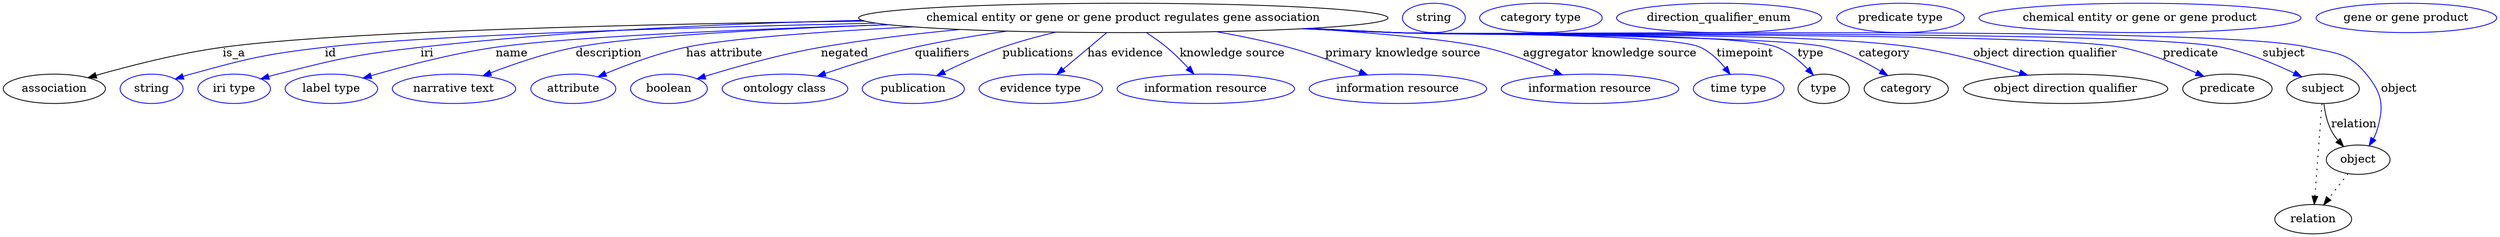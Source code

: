 digraph {
	graph [bb="0,0,3046.9,283"];
	node [label="\N"];
	"chemical entity or gene or gene product regulates gene association"	[height=0.5,
		label="chemical entity or gene or gene product regulates gene association",
		pos="1368.4,265",
		width=8.9909];
	association	[height=0.5,
		pos="62.394,178",
		width=1.7332];
	"chemical entity or gene or gene product regulates gene association" -> association	[label=is_a,
		lp="282.39,221.5",
		pos="e,103.35,191.59 1052.1,261.17 781.74,257.42 414,248.77 268.39,229 214.66,221.7 154.53,206.24 113.18,194.43"];
	id	[color=blue,
		height=0.5,
		label=string,
		pos="181.39,178",
		width=1.0652];
	"chemical entity or gene or gene product regulates gene association" -> id	[color=blue,
		label=id,
		lp="400.39,221.5",
		pos="e,210.37,190.01 1066.4,258.52 829.23,253.22 518.87,243.78 393.39,229 319.55,220.3 301.06,215.79 229.39,196 226.28,195.14 223.08,\
194.18 219.89,193.17",
		style=solid];
	iri	[color=blue,
		height=0.5,
		label="iri type",
		pos="282.39,178",
		width=1.2277];
	"chemical entity or gene or gene product regulates gene association" -> iri	[color=blue,
		label=iri,
		lp="518.39,221.5",
		pos="e,315.01,190.16 1049,262.01 887.15,258.2 687.86,249.24 510.39,229 431.76,220.03 412.11,215.46 335.39,196 331.97,195.13 328.43,194.16 \
324.9,193.14",
		style=solid];
	name	[color=blue,
		height=0.5,
		label="label type",
		pos="401.39,178",
		width=1.5707];
	"chemical entity or gene or gene product regulates gene association" -> name	[color=blue,
		label=name,
		lp="622.39,221.5",
		pos="e,440.22,191.14 1081.3,256.66 903.36,250.98 692.16,241.9 602.39,229 549.57,221.41 490.43,205.81 450.06,194.05",
		style=solid];
	description	[color=blue,
		height=0.5,
		label="narrative text",
		pos="551.39,178",
		width=2.0943];
	"chemical entity or gene or gene product regulates gene association" -> description	[color=blue,
		label=description,
		lp="739.89,221.5",
		pos="e,586.84,194.04 1080.9,256.71 933.9,251.43 771.22,242.74 699.39,229 663.85,222.2 625.16,208.91 596.25,197.74",
		style=solid];
	"has attribute"	[color=blue,
		height=0.5,
		label=attribute,
		pos="696.39,178",
		width=1.4443];
	"chemical entity or gene or gene product regulates gene association" -> "has attribute"	[color=blue,
		label="has attribute",
		lp="881.39,221.5",
		pos="e,726.64,192.77 1112,254 1002.2,248.31 887.25,240.07 834.39,229 800.3,221.86 763.26,208.08 736.15,196.8",
		style=solid];
	negated	[color=blue,
		height=0.5,
		label=boolean,
		pos="813.39,178",
		width=1.2999];
	"chemical entity or gene or gene product regulates gene association" -> negated	[color=blue,
		label=negated,
		lp="1027.4,221.5",
		pos="e,847.74,190.34 1168.9,250.81 1113.5,245.61 1053.4,238.52 998.39,229 949.55,220.54 894.9,204.99 857.74,193.47",
		style=solid];
	qualifiers	[color=blue,
		height=0.5,
		label="ontology class",
		pos="954.39,178",
		width=2.1304];
	"chemical entity or gene or gene product regulates gene association" -> qualifiers	[color=blue,
		label=qualifiers,
		lp="1146.9,221.5",
		pos="e,994.07,193.53 1226.3,248.81 1189.4,243.68 1149.7,237.14 1113.4,229 1076.1,220.63 1034.9,207.57 1003.8,196.9",
		style=solid];
	publications	[color=blue,
		height=0.5,
		label=publication,
		pos="1111.4,178",
		width=1.7332];
	"chemical entity or gene or gene product regulates gene association" -> publications	[color=blue,
		label=publications,
		lp="1264.4,221.5",
		pos="e,1140.4,194.2 1285.8,247.51 1264.2,242.38 1241.2,236.17 1220.4,229 1196.1,220.66 1170,208.78 1149.4,198.69",
		style=solid];
	"has evidence"	[color=blue,
		height=0.5,
		label="evidence type",
		pos="1267.4,178",
		width=2.0943];
	"chemical entity or gene or gene product regulates gene association" -> "has evidence"	[color=blue,
		label="has evidence",
		lp="1370.9,221.5",
		pos="e,1287.1,195.6 1348,246.8 1332.7,233.96 1311.7,216.27 1294.9,202.19",
		style=solid];
	"knowledge source"	[color=blue,
		height=0.5,
		label="information resource",
		pos="1469.4,178",
		width=3.015];
	"chemical entity or gene or gene product regulates gene association" -> "knowledge source"	[color=blue,
		label="knowledge source",
		lp="1501.9,221.5",
		pos="e,1454.7,196.14 1396.7,246.95 1405,241.56 1413.8,235.35 1421.4,229 1430.6,221.33 1439.9,212.07 1447.8,203.61",
		style=solid];
	"primary knowledge source"	[color=blue,
		height=0.5,
		label="information resource",
		pos="1704.4,178",
		width=3.015];
	"chemical entity or gene or gene product regulates gene association" -> "primary knowledge source"	[color=blue,
		label="primary knowledge source",
		lp="1710.4,221.5",
		pos="e,1667.2,195.02 1481.9,248.13 1511,243.03 1542.1,236.67 1570.4,229 1600,220.97 1632.3,209.03 1657.8,198.83",
		style=solid];
	"aggregator knowledge source"	[color=blue,
		height=0.5,
		label="information resource",
		pos="1939.4,178",
		width=3.015];
	"chemical entity or gene or gene product regulates gene association" -> "aggregator knowledge source"	[color=blue,
		label="aggregator knowledge source",
		lp="1963.9,221.5",
		pos="e,1905.5,195.15 1593.4,252.06 1680,246.21 1768,238.4 1809.4,229 1839.2,222.24 1871.2,209.99 1896,199.31",
		style=solid];
	timepoint	[color=blue,
		height=0.5,
		label="time type",
		pos="2121.4,178",
		width=1.5346];
	"chemical entity or gene or gene product regulates gene association" -> timepoint	[color=blue,
		label=timepoint,
		lp="2129.4,221.5",
		pos="e,2110.9,195.7 1597.2,252.23 1632.1,250.46 1667.7,248.67 1701.4,247 1742.8,244.94 2036.7,246.38 2074.4,229 2086.4,223.46 2096.8,\
213.34 2104.8,203.64",
		style=solid];
	type	[height=0.5,
		pos="2225.4,178",
		width=0.86659];
	"chemical entity or gene or gene product regulates gene association" -> type	[color=blue,
		label=type,
		lp="2209.4,221.5",
		pos="e,2212.8,194.82 1594.5,252.07 1630.3,250.3 1666.8,248.55 1701.4,247 1753.3,244.68 2120.2,248.23 2168.4,229 2182.6,223.33 2195.7,\
212.49 2205.7,202.34",
		style=solid];
	category	[height=0.5,
		pos="2326.4,178",
		width=1.4263];
	"chemical entity or gene or gene product regulates gene association" -> category	[color=blue,
		label=category,
		lp="2299.9,221.5",
		pos="e,2303.7,194.41 1593.2,252.01 1629.4,250.22 1666.4,248.49 1701.4,247 1760,244.5 2172.6,243.81 2229.4,229 2252.6,222.95 2276.6,210.65 \
2294.9,199.77",
		style=solid];
	"object direction qualifier"	[height=0.5,
		pos="2520.4,178",
		width=3.4664];
	"chemical entity or gene or gene product regulates gene association" -> "object direction qualifier"	[color=blue,
		label="object direction qualifier",
		lp="2496.4,221.5",
		pos="e,2473.9,194.84 1591.4,251.92 1628.1,250.13 1665.8,248.41 1701.4,247 1842.2,241.41 2196,249.53 2335.4,229 2379.3,222.53 2427.7,209.22 \
2464,197.96",
		style=solid];
	predicate	[height=0.5,
		pos="2717.4,178",
		width=1.5165];
	"chemical entity or gene or gene product regulates gene association" -> predicate	[color=blue,
		label=predicate,
		lp="2673.4,221.5",
		pos="e,2688.6,193.55 1588.7,251.8 1626.3,249.99 1664.9,248.3 1701.4,247 1799.9,243.49 2491.7,248.1 2588.4,229 2620.2,222.73 2654.2,209.2 \
2679.4,197.8",
		style=solid];
	subject	[height=0.5,
		pos="2834.4,178",
		width=1.2277];
	"chemical entity or gene or gene product regulates gene association" -> subject	[color=blue,
		label=subject,
		lp="2786.4,221.5",
		pos="e,2808.4,192.86 1587.8,251.76 1625.7,249.95 1664.7,248.26 1701.4,247 1813.6,243.14 2601.4,251.51 2711.4,229 2742.3,222.67 2775.3,\
208.82 2799.3,197.3",
		style=solid];
	object	[height=0.5,
		pos="2877.4,91",
		width=1.0832];
	"chemical entity or gene or gene product regulates gene association" -> object	[color=blue,
		label=object,
		lp="2927.4,178",
		pos="e,2890.8,108.09 1587.3,251.73 1625.3,249.91 1664.5,248.24 1701.4,247 1825.2,242.84 2695.6,256.72 2816.4,229 2850.3,221.22 2865.4,\
222.93 2887.4,196 2907.2,171.85 2909.3,156.9 2900.4,127 2899.4,123.55 2897.9,120.13 2896.1,116.85",
		style=solid];
	association_type	[color=blue,
		height=0.5,
		label=string,
		pos="1748.4,265",
		width=1.0652];
	association_category	[color=blue,
		height=0.5,
		label="category type",
		pos="1879.4,265",
		width=2.0762];
	"chemical entity or gene or gene product regulates gene association_object direction qualifier"	[color=blue,
		height=0.5,
		label=direction_qualifier_enum,
		pos="2097.4,265",
		width=3.4844];
	"chemical entity or gene or gene product regulates gene association_predicate"	[color=blue,
		height=0.5,
		label="predicate type",
		pos="2318.4,265",
		width=2.1665];
	subject -> object	[label=relation,
		lp="2872.4,134.5",
		pos="e,2859.5,107.23 2835.5,159.55 2836.7,149.57 2839.2,137.07 2844.4,127 2846.6,122.68 2849.5,118.52 2852.7,114.66"];
	relation	[height=0.5,
		pos="2822.4,18",
		width=1.2999];
	subject -> relation	[pos="e,2823.7,36.188 2833.1,159.79 2831,132.48 2827,78.994 2824.5,46.38",
		style=dotted];
	"chemical entity or gene or gene product regulates gene association_subject"	[color=blue,
		height=0.5,
		label="chemical entity or gene or gene product",
		pos="2611.4,265",
		width=5.4703];
	object -> relation	[pos="e,2835.2,35.54 2864.9,73.889 2858,64.939 2849.2,53.617 2841.4,43.584",
		style=dotted];
	"chemical entity or gene or gene product regulates gene association_object"	[color=blue,
		height=0.5,
		label="gene or gene product",
		pos="2936.4,265",
		width=3.0692];
}
